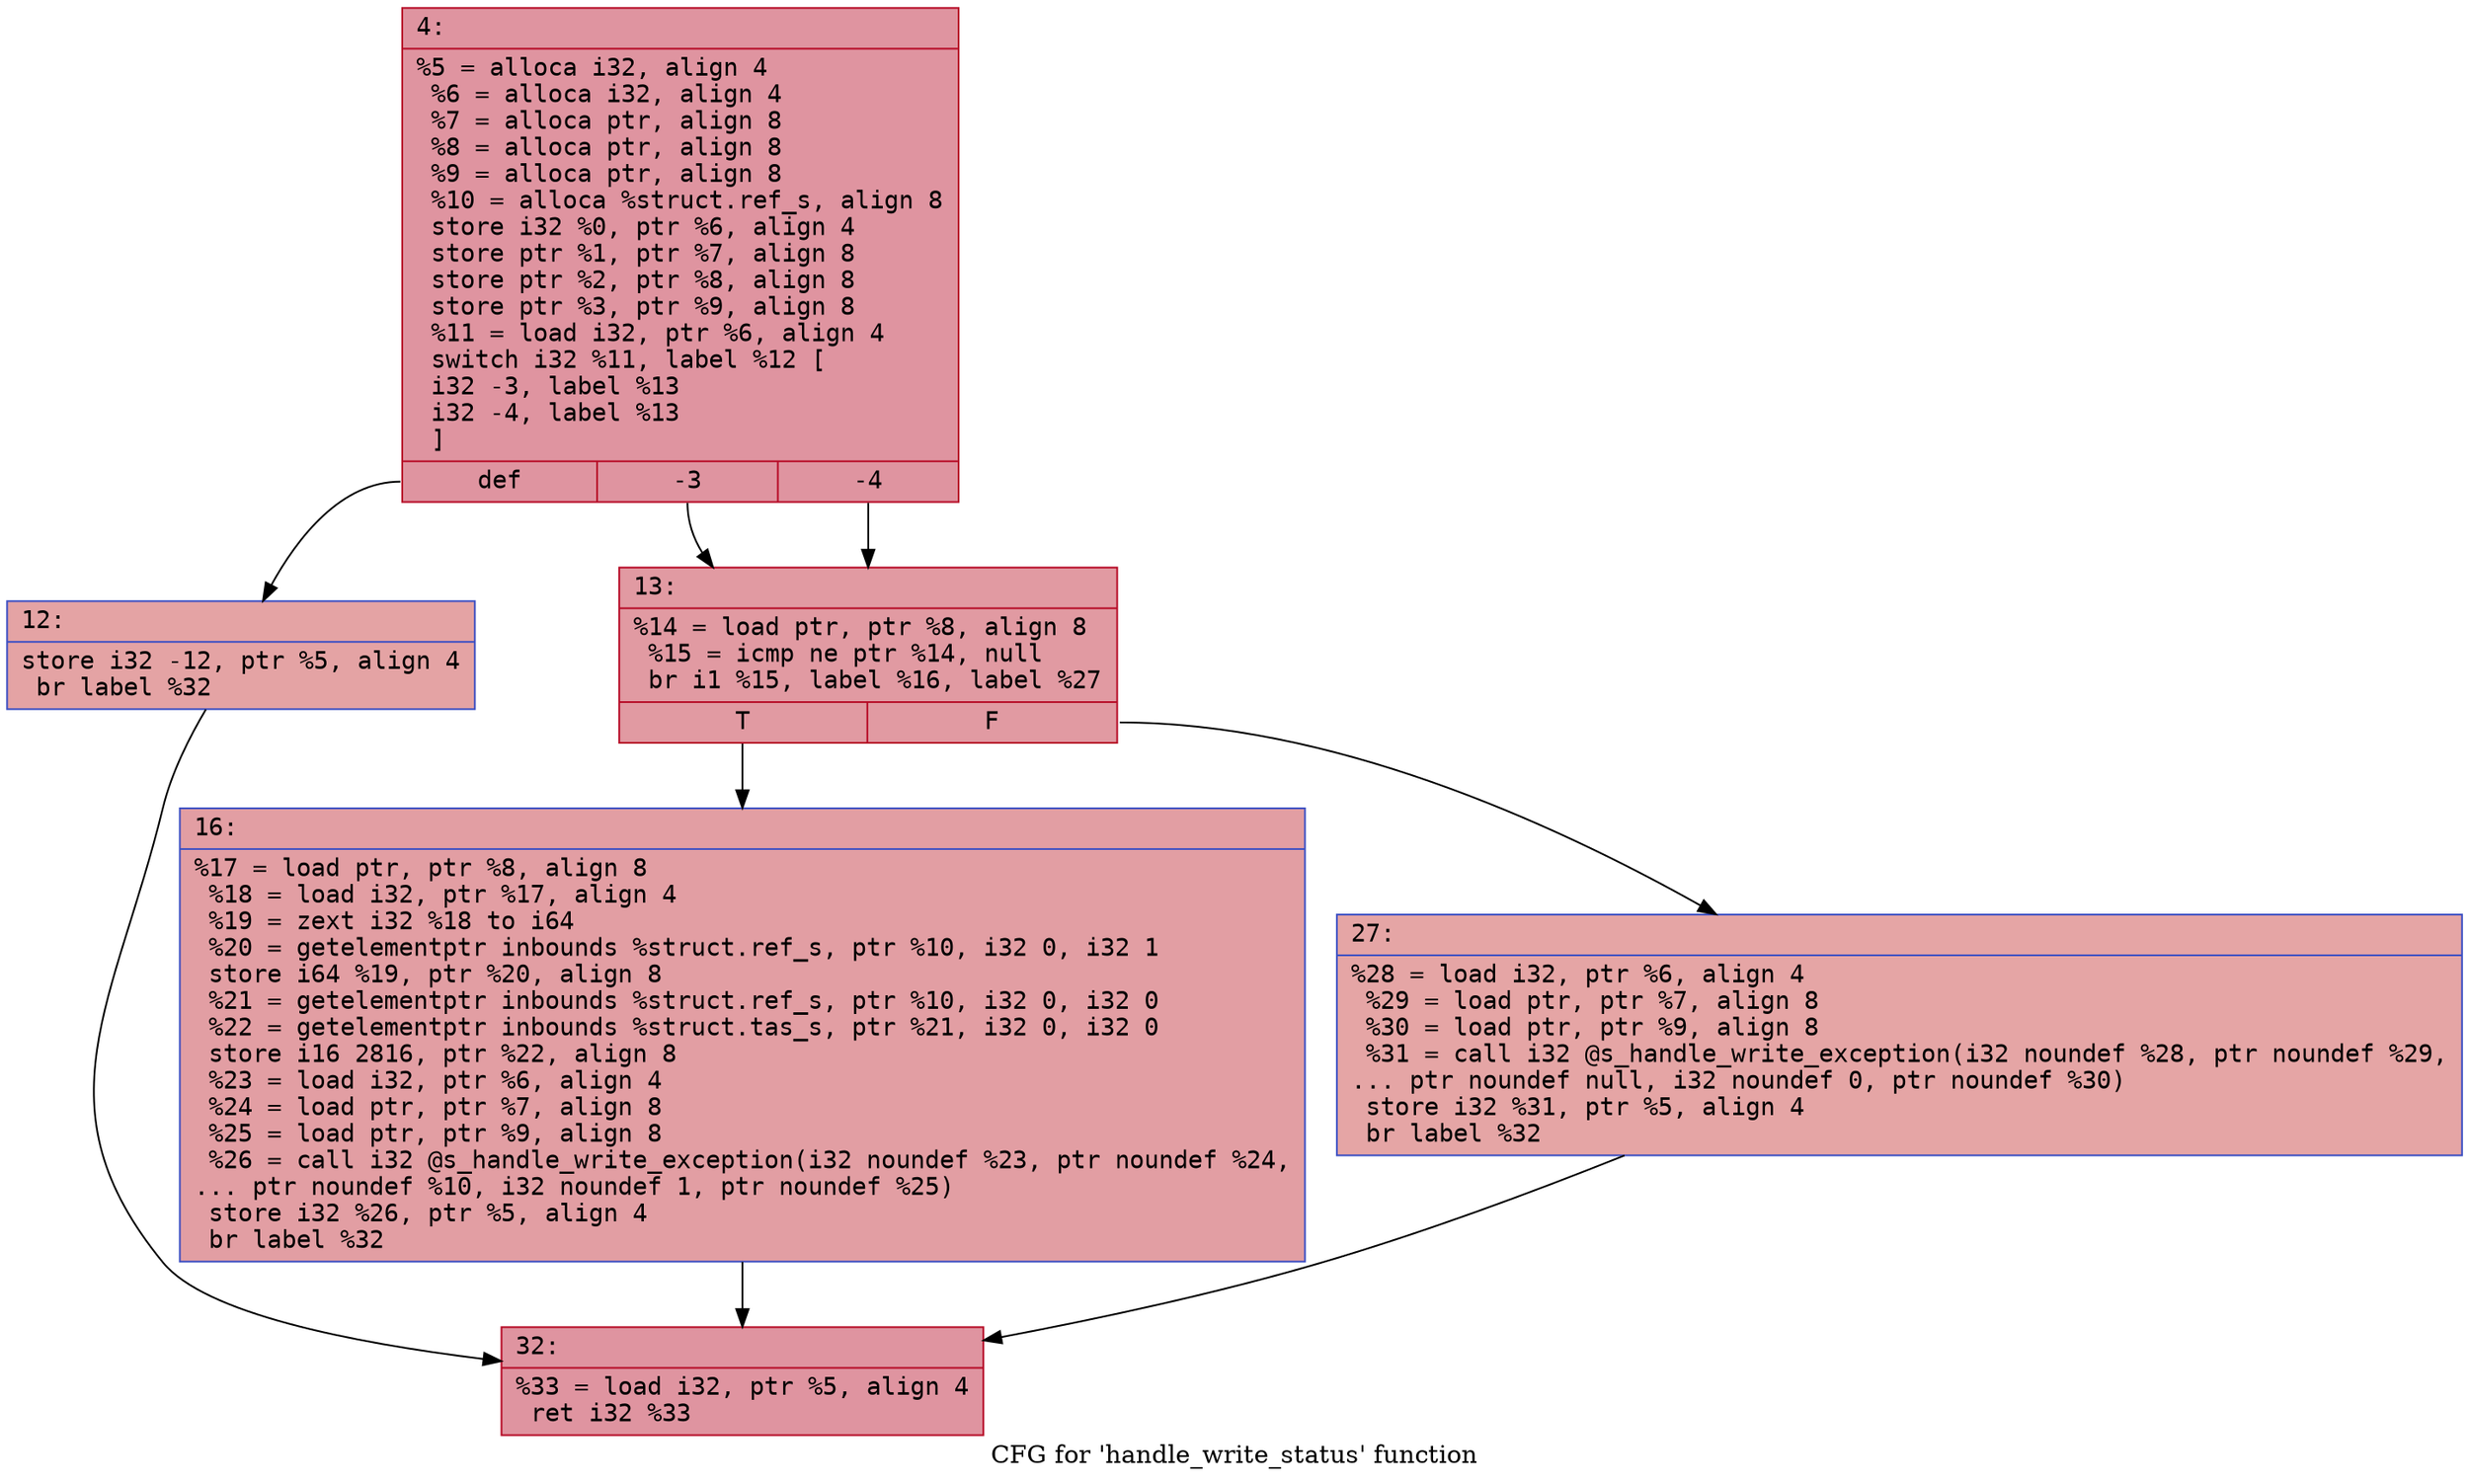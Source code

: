 digraph "CFG for 'handle_write_status' function" {
	label="CFG for 'handle_write_status' function";

	Node0x600001a1a2b0 [shape=record,color="#b70d28ff", style=filled, fillcolor="#b70d2870" fontname="Courier",label="{4:\l|  %5 = alloca i32, align 4\l  %6 = alloca i32, align 4\l  %7 = alloca ptr, align 8\l  %8 = alloca ptr, align 8\l  %9 = alloca ptr, align 8\l  %10 = alloca %struct.ref_s, align 8\l  store i32 %0, ptr %6, align 4\l  store ptr %1, ptr %7, align 8\l  store ptr %2, ptr %8, align 8\l  store ptr %3, ptr %9, align 8\l  %11 = load i32, ptr %6, align 4\l  switch i32 %11, label %12 [\l    i32 -3, label %13\l    i32 -4, label %13\l  ]\l|{<s0>def|<s1>-3|<s2>-4}}"];
	Node0x600001a1a2b0:s0 -> Node0x600001a1a620[tooltip="4 -> 12\nProbability 33.33%" ];
	Node0x600001a1a2b0:s1 -> Node0x600001a1a670[tooltip="4 -> 13\nProbability 66.67%" ];
	Node0x600001a1a2b0:s2 -> Node0x600001a1a670[tooltip="4 -> 13\nProbability 66.67%" ];
	Node0x600001a1a620 [shape=record,color="#3d50c3ff", style=filled, fillcolor="#c32e3170" fontname="Courier",label="{12:\l|  store i32 -12, ptr %5, align 4\l  br label %32\l}"];
	Node0x600001a1a620 -> Node0x600001a1a760[tooltip="12 -> 32\nProbability 100.00%" ];
	Node0x600001a1a670 [shape=record,color="#b70d28ff", style=filled, fillcolor="#bb1b2c70" fontname="Courier",label="{13:\l|  %14 = load ptr, ptr %8, align 8\l  %15 = icmp ne ptr %14, null\l  br i1 %15, label %16, label %27\l|{<s0>T|<s1>F}}"];
	Node0x600001a1a670:s0 -> Node0x600001a1a6c0[tooltip="13 -> 16\nProbability 62.50%" ];
	Node0x600001a1a670:s1 -> Node0x600001a1a710[tooltip="13 -> 27\nProbability 37.50%" ];
	Node0x600001a1a6c0 [shape=record,color="#3d50c3ff", style=filled, fillcolor="#be242e70" fontname="Courier",label="{16:\l|  %17 = load ptr, ptr %8, align 8\l  %18 = load i32, ptr %17, align 4\l  %19 = zext i32 %18 to i64\l  %20 = getelementptr inbounds %struct.ref_s, ptr %10, i32 0, i32 1\l  store i64 %19, ptr %20, align 8\l  %21 = getelementptr inbounds %struct.ref_s, ptr %10, i32 0, i32 0\l  %22 = getelementptr inbounds %struct.tas_s, ptr %21, i32 0, i32 0\l  store i16 2816, ptr %22, align 8\l  %23 = load i32, ptr %6, align 4\l  %24 = load ptr, ptr %7, align 8\l  %25 = load ptr, ptr %9, align 8\l  %26 = call i32 @s_handle_write_exception(i32 noundef %23, ptr noundef %24,\l... ptr noundef %10, i32 noundef 1, ptr noundef %25)\l  store i32 %26, ptr %5, align 4\l  br label %32\l}"];
	Node0x600001a1a6c0 -> Node0x600001a1a760[tooltip="16 -> 32\nProbability 100.00%" ];
	Node0x600001a1a710 [shape=record,color="#3d50c3ff", style=filled, fillcolor="#c5333470" fontname="Courier",label="{27:\l|  %28 = load i32, ptr %6, align 4\l  %29 = load ptr, ptr %7, align 8\l  %30 = load ptr, ptr %9, align 8\l  %31 = call i32 @s_handle_write_exception(i32 noundef %28, ptr noundef %29,\l... ptr noundef null, i32 noundef 0, ptr noundef %30)\l  store i32 %31, ptr %5, align 4\l  br label %32\l}"];
	Node0x600001a1a710 -> Node0x600001a1a760[tooltip="27 -> 32\nProbability 100.00%" ];
	Node0x600001a1a760 [shape=record,color="#b70d28ff", style=filled, fillcolor="#b70d2870" fontname="Courier",label="{32:\l|  %33 = load i32, ptr %5, align 4\l  ret i32 %33\l}"];
}
